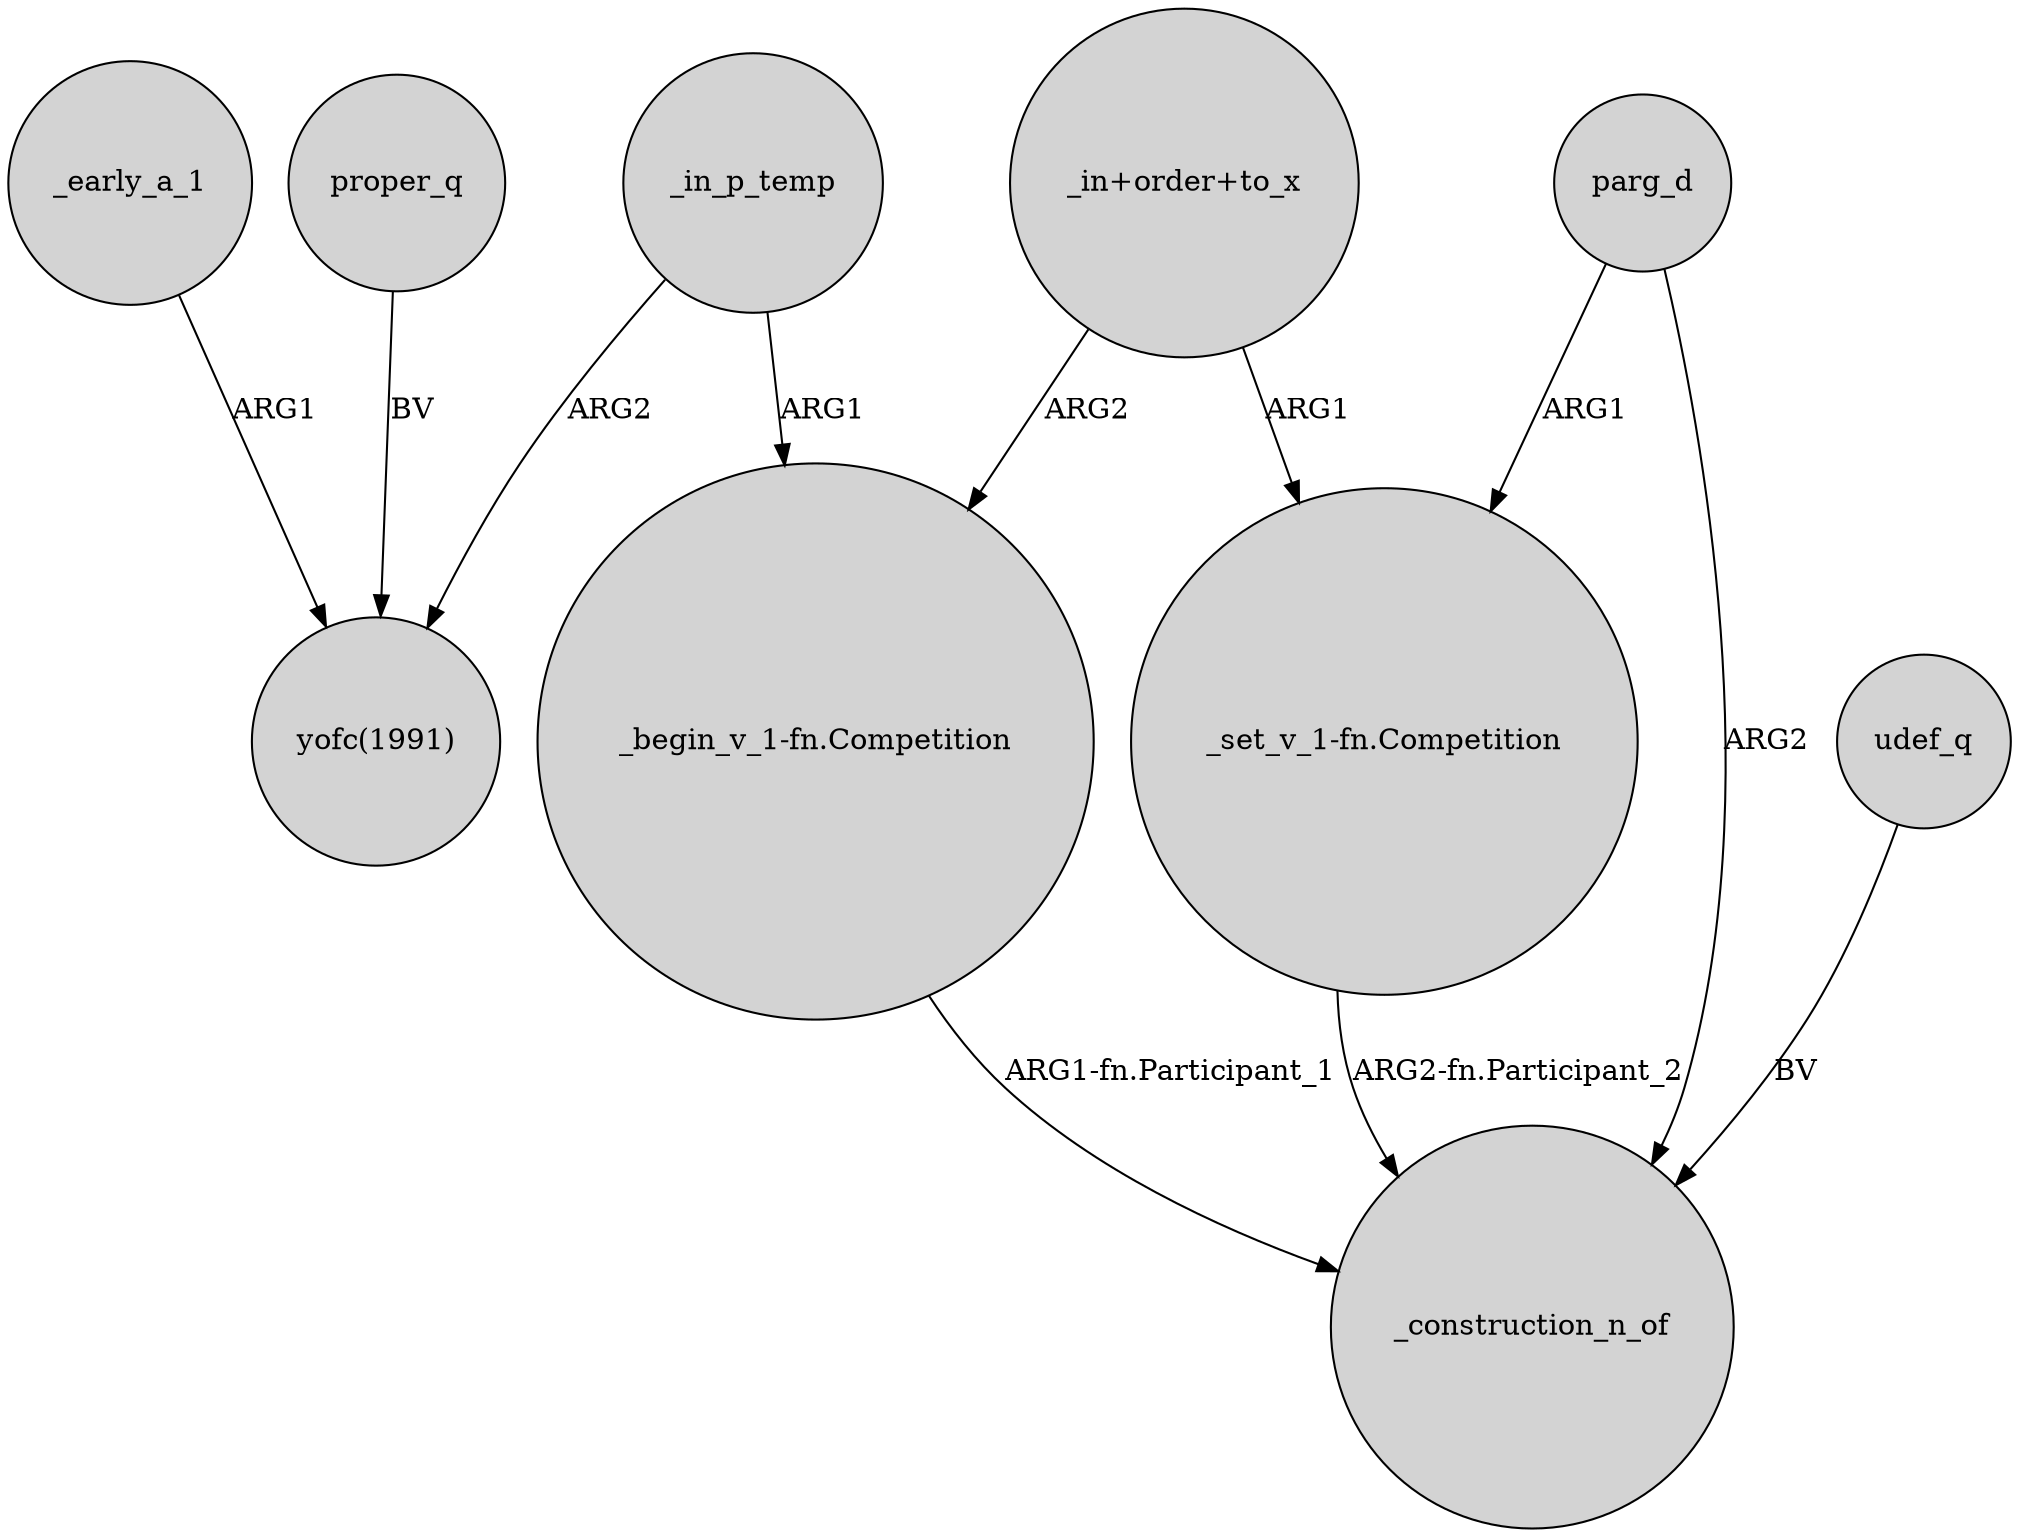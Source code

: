 digraph {
	node [shape=circle style=filled]
	_in_p_temp -> "yofc(1991)" [label=ARG2]
	parg_d -> "_set_v_1-fn.Competition" [label=ARG1]
	_in_p_temp -> "_begin_v_1-fn.Competition" [label=ARG1]
	_early_a_1 -> "yofc(1991)" [label=ARG1]
	"_in+order+to_x" -> "_set_v_1-fn.Competition" [label=ARG1]
	udef_q -> _construction_n_of [label=BV]
	proper_q -> "yofc(1991)" [label=BV]
	"_set_v_1-fn.Competition" -> _construction_n_of [label="ARG2-fn.Participant_2"]
	parg_d -> _construction_n_of [label=ARG2]
	"_begin_v_1-fn.Competition" -> _construction_n_of [label="ARG1-fn.Participant_1"]
	"_in+order+to_x" -> "_begin_v_1-fn.Competition" [label=ARG2]
}
